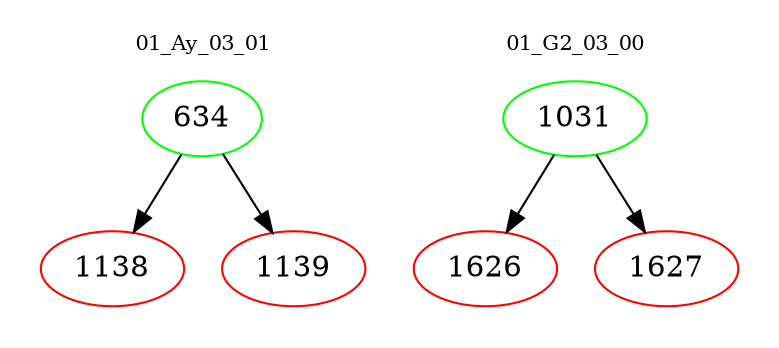 digraph{
subgraph cluster_0 {
color = white
label = "01_Ay_03_01";
fontsize=10;
T0_634 [label="634", color="green"]
T0_634 -> T0_1138 [color="black"]
T0_1138 [label="1138", color="red"]
T0_634 -> T0_1139 [color="black"]
T0_1139 [label="1139", color="red"]
}
subgraph cluster_1 {
color = white
label = "01_G2_03_00";
fontsize=10;
T1_1031 [label="1031", color="green"]
T1_1031 -> T1_1626 [color="black"]
T1_1626 [label="1626", color="red"]
T1_1031 -> T1_1627 [color="black"]
T1_1627 [label="1627", color="red"]
}
}
